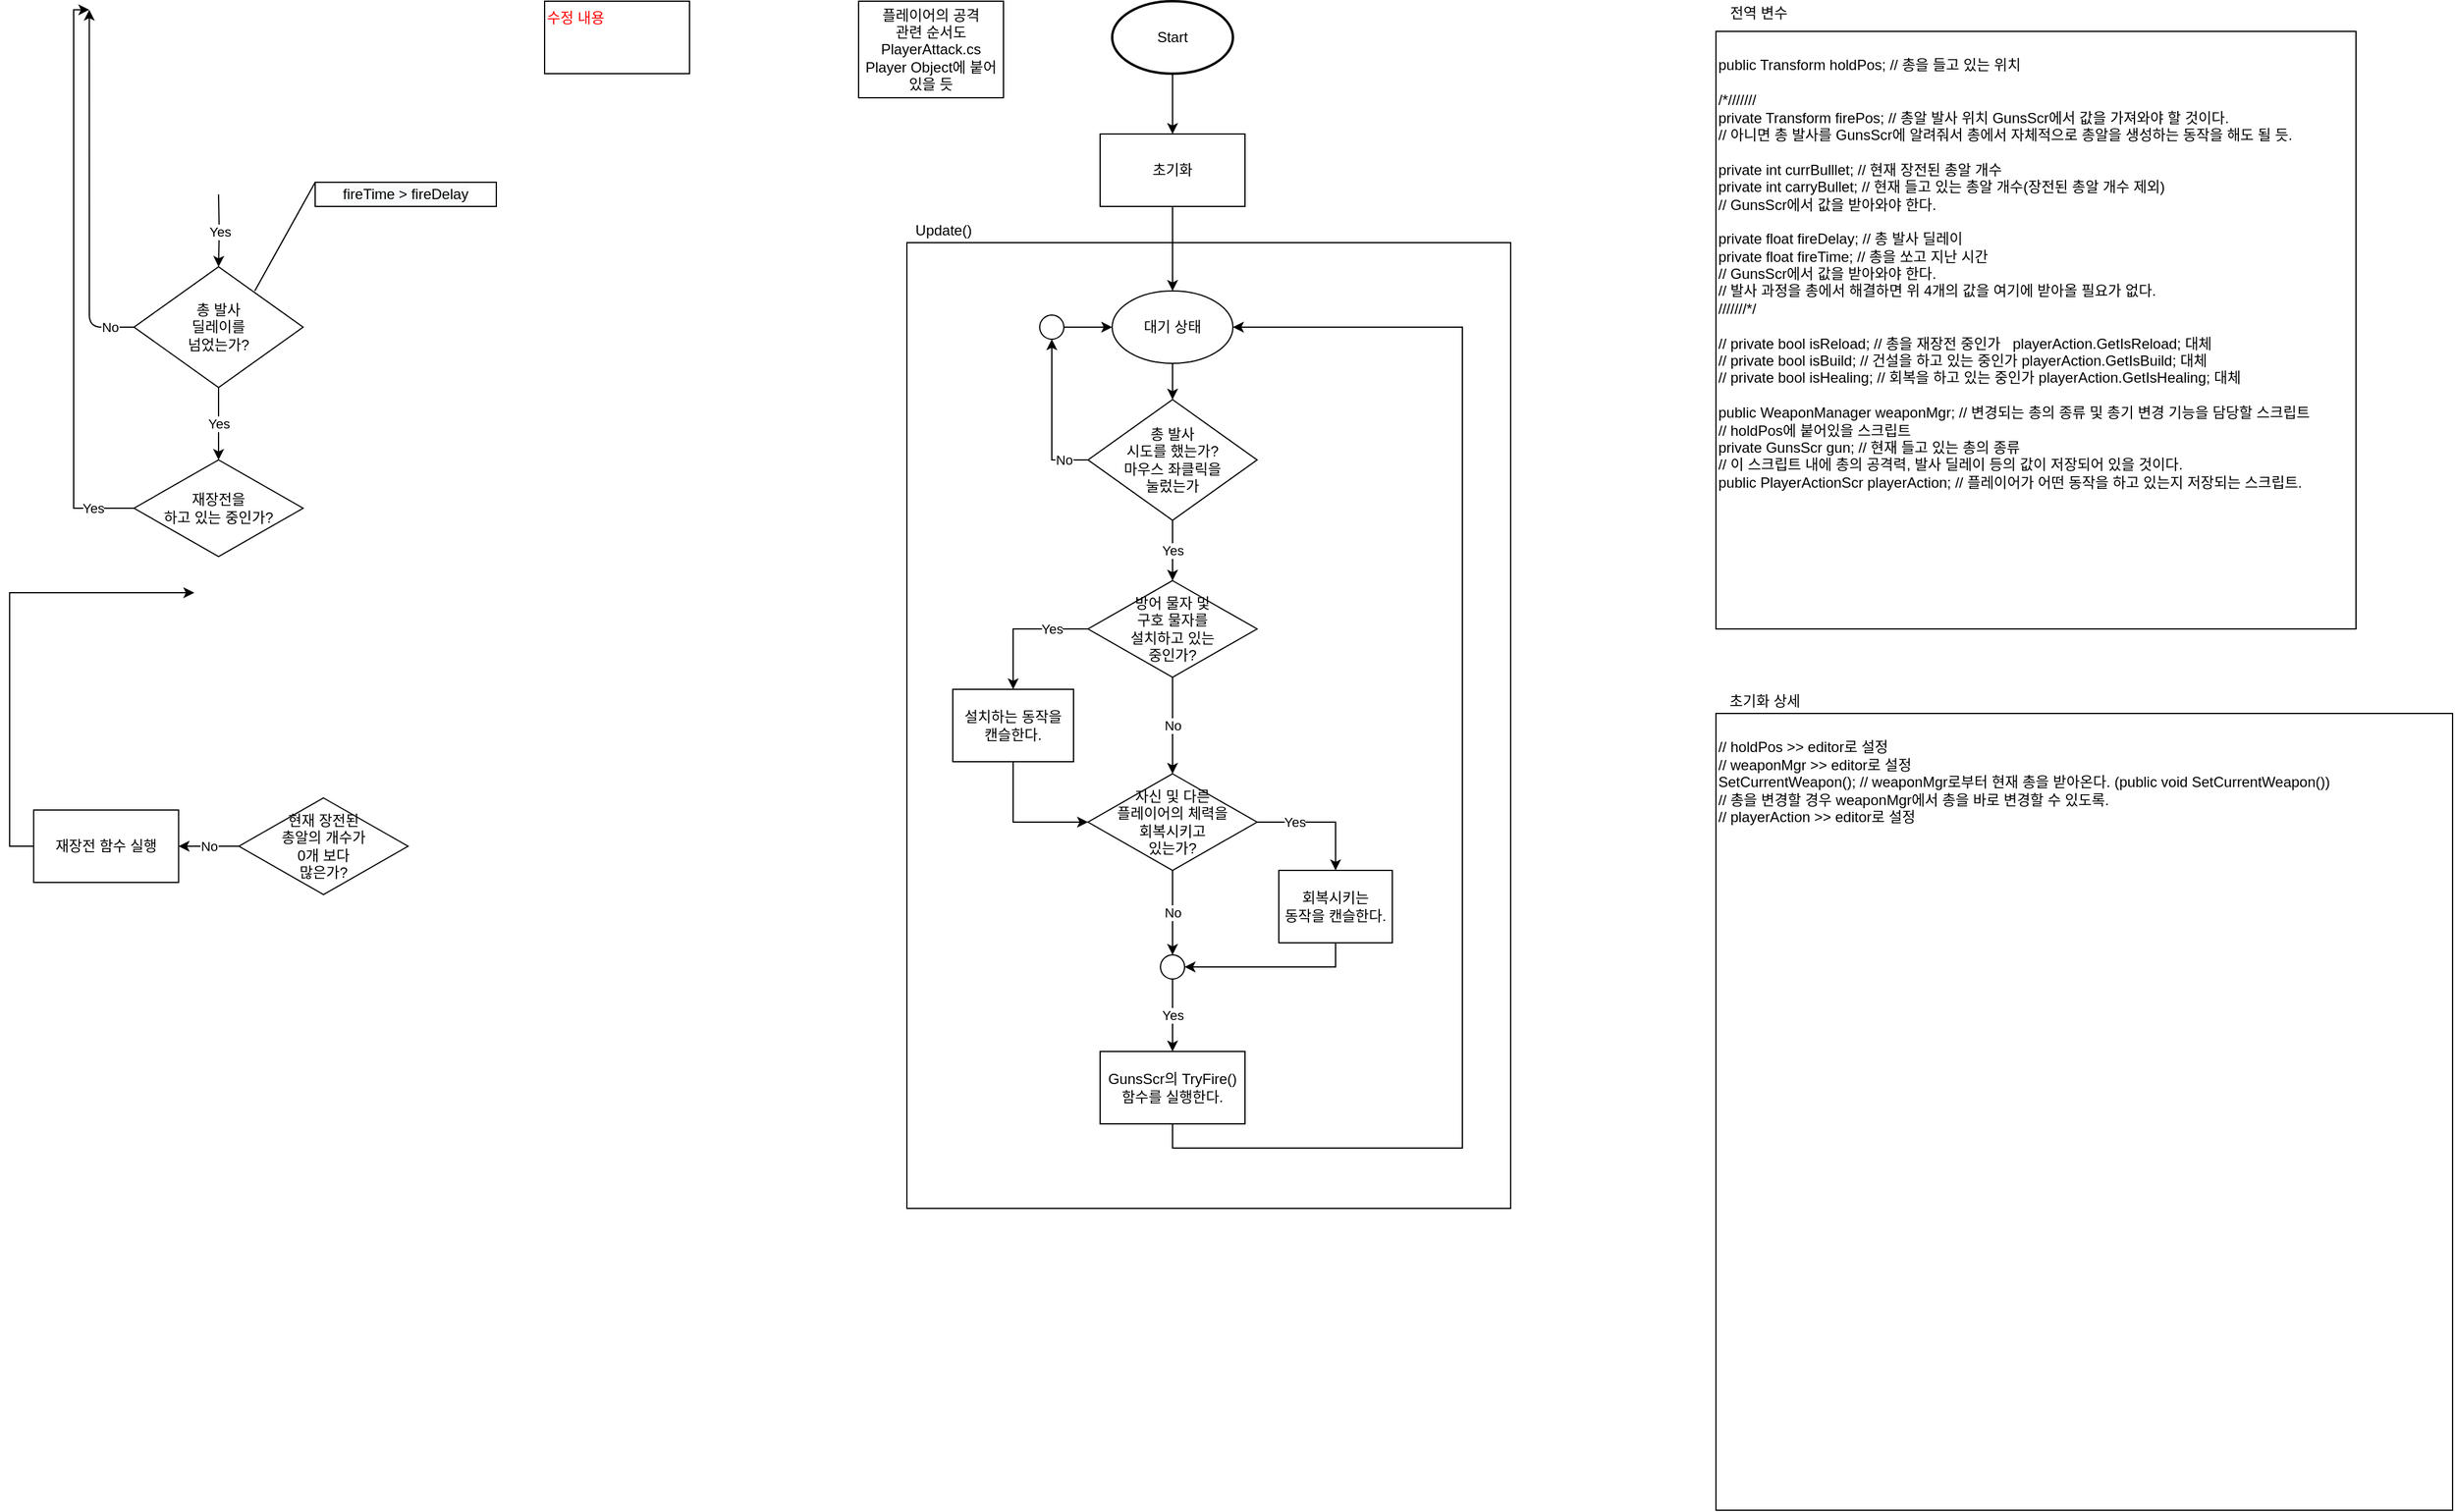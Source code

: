 <mxfile version="13.9.9" type="device"><diagram id="C5RBs43oDa-KdzZeNtuy" name="Page-1"><mxGraphModel dx="1732" dy="672" grid="1" gridSize="10" guides="1" tooltips="1" connect="1" arrows="1" fold="1" page="1" pageScale="1" pageWidth="827" pageHeight="1169" math="0" shadow="0"><root><mxCell id="WIyWlLk6GJQsqaUBKTNV-0"/><mxCell id="WIyWlLk6GJQsqaUBKTNV-1" parent="WIyWlLk6GJQsqaUBKTNV-0"/><mxCell id="JtxSk1qk3s_g8wBky3h9-8" value="" style="whiteSpace=wrap;html=1;" vertex="1" parent="WIyWlLk6GJQsqaUBKTNV-1"><mxGeometry y="260" width="500" height="800" as="geometry"/></mxCell><mxCell id="_030d7ZmI22G2QGDifwf-1" style="edgeStyle=orthogonalEdgeStyle;rounded=0;orthogonalLoop=1;jettySize=auto;html=1;entryX=0.5;entryY=0;entryDx=0;entryDy=0;" parent="WIyWlLk6GJQsqaUBKTNV-1" source="_030d7ZmI22G2QGDifwf-0" target="JtxSk1qk3s_g8wBky3h9-4" edge="1"><mxGeometry relative="1" as="geometry"><mxPoint x="220" y="160" as="targetPoint"/></mxGeometry></mxCell><mxCell id="_030d7ZmI22G2QGDifwf-0" value="Start" style="strokeWidth=2;html=1;shape=mxgraph.flowchart.start_2;whiteSpace=wrap;" parent="WIyWlLk6GJQsqaUBKTNV-1" vertex="1"><mxGeometry x="170" y="60" width="100" height="60" as="geometry"/></mxCell><mxCell id="_030d7ZmI22G2QGDifwf-2" value="플레이어의 공격&lt;br&gt;관련 순서도&lt;br&gt;PlayerAttack.cs&lt;br&gt;Player Object에 붙어 있을 듯" style="whiteSpace=wrap;html=1;" parent="WIyWlLk6GJQsqaUBKTNV-1" vertex="1"><mxGeometry x="-40" y="60" width="120" height="80" as="geometry"/></mxCell><mxCell id="JtxSk1qk3s_g8wBky3h9-11" value="" style="edgeStyle=orthogonalEdgeStyle;rounded=0;orthogonalLoop=1;jettySize=auto;html=1;entryX=0.5;entryY=0;entryDx=0;entryDy=0;" edge="1" parent="WIyWlLk6GJQsqaUBKTNV-1" source="JtxSk1qk3s_g8wBky3h9-4" target="JtxSk1qk3s_g8wBky3h9-12"><mxGeometry relative="1" as="geometry"><mxPoint x="220" y="350" as="targetPoint"/></mxGeometry></mxCell><mxCell id="JtxSk1qk3s_g8wBky3h9-4" value="초기화" style="whiteSpace=wrap;html=1;" vertex="1" parent="WIyWlLk6GJQsqaUBKTNV-1"><mxGeometry x="160" y="170" width="120" height="60" as="geometry"/></mxCell><mxCell id="JtxSk1qk3s_g8wBky3h9-6" value="&lt;br&gt;// holdPos &amp;gt;&amp;gt; editor로 설정&lt;br&gt;// weaponMgr &amp;gt;&amp;gt; editor로 설정&lt;br&gt;SetCurrentWeapon(); // weaponMgr로부터 현재 총을 받아온다. (public void SetCurrentWeapon())&lt;br&gt;// 총을 변경할 경우&amp;nbsp;weaponMgr에서 총을 바로 변경할 수 있도록.&lt;br&gt;// playerAction &amp;gt;&amp;gt; editor로 설정&lt;br&gt;&lt;br&gt;&lt;br&gt;" style="whiteSpace=wrap;html=1;align=left;horizontal=1;verticalAlign=top;" vertex="1" parent="WIyWlLk6GJQsqaUBKTNV-1"><mxGeometry x="670" y="650" width="610" height="660" as="geometry"/></mxCell><mxCell id="JtxSk1qk3s_g8wBky3h9-7" value="초기화 상세" style="text;html=1;align=center;verticalAlign=middle;resizable=0;points=[];autosize=1;" vertex="1" parent="WIyWlLk6GJQsqaUBKTNV-1"><mxGeometry x="670" y="630" width="80" height="20" as="geometry"/></mxCell><mxCell id="JtxSk1qk3s_g8wBky3h9-15" value="No" style="edgeStyle=orthogonalEdgeStyle;rounded=0;orthogonalLoop=1;jettySize=auto;html=1;entryX=0.5;entryY=1;entryDx=0;entryDy=0;exitX=0;exitY=0.5;exitDx=0;exitDy=0;" edge="1" parent="WIyWlLk6GJQsqaUBKTNV-1" source="JtxSk1qk3s_g8wBky3h9-9" target="JtxSk1qk3s_g8wBky3h9-22"><mxGeometry x="-0.692" relative="1" as="geometry"><Array as="points"><mxPoint x="120" y="440"/></Array><mxPoint as="offset"/></mxGeometry></mxCell><mxCell id="JtxSk1qk3s_g8wBky3h9-9" value="총 발사&lt;br&gt;시도를&amp;nbsp;했는가?&lt;br&gt;마우스 좌클릭을&lt;br&gt;눌렀는가" style="whiteSpace=wrap;html=1;rhombus;" vertex="1" parent="WIyWlLk6GJQsqaUBKTNV-1"><mxGeometry x="150" y="390" width="140" height="100" as="geometry"/></mxCell><mxCell id="JtxSk1qk3s_g8wBky3h9-10" value="Update()" style="text;html=1;align=center;verticalAlign=middle;resizable=0;points=[];autosize=1;" vertex="1" parent="WIyWlLk6GJQsqaUBKTNV-1"><mxGeometry y="240" width="60" height="20" as="geometry"/></mxCell><mxCell id="JtxSk1qk3s_g8wBky3h9-13" value="" style="edgeStyle=orthogonalEdgeStyle;rounded=0;orthogonalLoop=1;jettySize=auto;html=1;" edge="1" parent="WIyWlLk6GJQsqaUBKTNV-1" source="JtxSk1qk3s_g8wBky3h9-12" target="JtxSk1qk3s_g8wBky3h9-9"><mxGeometry relative="1" as="geometry"/></mxCell><mxCell id="JtxSk1qk3s_g8wBky3h9-12" value="대기 상태" style="ellipse;whiteSpace=wrap;html=1;" vertex="1" parent="WIyWlLk6GJQsqaUBKTNV-1"><mxGeometry x="170" y="300" width="100" height="60" as="geometry"/></mxCell><mxCell id="JtxSk1qk3s_g8wBky3h9-20" value="Yes" style="edgeStyle=orthogonalEdgeStyle;rounded=0;orthogonalLoop=1;jettySize=auto;html=1;exitX=0.5;exitY=1;exitDx=0;exitDy=0;" edge="1" parent="WIyWlLk6GJQsqaUBKTNV-1" source="JtxSk1qk3s_g8wBky3h9-9" target="JtxSk1qk3s_g8wBky3h9-19"><mxGeometry relative="1" as="geometry"><mxPoint x="220" y="510" as="sourcePoint"/></mxGeometry></mxCell><mxCell id="JtxSk1qk3s_g8wBky3h9-26" value="No" style="edgeStyle=orthogonalEdgeStyle;rounded=0;orthogonalLoop=1;jettySize=auto;html=1;" edge="1" parent="WIyWlLk6GJQsqaUBKTNV-1" source="JtxSk1qk3s_g8wBky3h9-19" target="JtxSk1qk3s_g8wBky3h9-25"><mxGeometry relative="1" as="geometry"/></mxCell><mxCell id="JtxSk1qk3s_g8wBky3h9-30" value="Yes" style="edgeStyle=orthogonalEdgeStyle;rounded=0;orthogonalLoop=1;jettySize=auto;html=1;entryX=0.5;entryY=0;entryDx=0;entryDy=0;" edge="1" parent="WIyWlLk6GJQsqaUBKTNV-1" source="JtxSk1qk3s_g8wBky3h9-19" target="JtxSk1qk3s_g8wBky3h9-29"><mxGeometry x="-0.455" relative="1" as="geometry"><mxPoint as="offset"/></mxGeometry></mxCell><mxCell id="JtxSk1qk3s_g8wBky3h9-19" value="방어 물자 및&lt;br&gt;구호 물자를&lt;br&gt;설치하고 있는&lt;br&gt;중인가?" style="whiteSpace=wrap;html=1;rhombus;" vertex="1" parent="WIyWlLk6GJQsqaUBKTNV-1"><mxGeometry x="150" y="540" width="140" height="80" as="geometry"/></mxCell><mxCell id="JtxSk1qk3s_g8wBky3h9-24" value="" style="edgeStyle=orthogonalEdgeStyle;rounded=0;orthogonalLoop=1;jettySize=auto;html=1;" edge="1" parent="WIyWlLk6GJQsqaUBKTNV-1" source="JtxSk1qk3s_g8wBky3h9-22" target="JtxSk1qk3s_g8wBky3h9-12"><mxGeometry relative="1" as="geometry"/></mxCell><mxCell id="JtxSk1qk3s_g8wBky3h9-22" value="" style="ellipse;whiteSpace=wrap;html=1;aspect=fixed;" vertex="1" parent="WIyWlLk6GJQsqaUBKTNV-1"><mxGeometry x="110" y="320" width="20" height="20" as="geometry"/></mxCell><mxCell id="JtxSk1qk3s_g8wBky3h9-34" value="No" style="edgeStyle=orthogonalEdgeStyle;rounded=0;orthogonalLoop=1;jettySize=auto;html=1;entryX=0.5;entryY=0;entryDx=0;entryDy=0;" edge="1" parent="WIyWlLk6GJQsqaUBKTNV-1" source="JtxSk1qk3s_g8wBky3h9-25" target="JtxSk1qk3s_g8wBky3h9-113"><mxGeometry relative="1" as="geometry"><mxPoint x="220.0" y="850.0" as="targetPoint"/></mxGeometry></mxCell><mxCell id="JtxSk1qk3s_g8wBky3h9-37" value="Yes" style="edgeStyle=orthogonalEdgeStyle;rounded=0;orthogonalLoop=1;jettySize=auto;html=1;entryX=0.5;entryY=0;entryDx=0;entryDy=0;" edge="1" parent="WIyWlLk6GJQsqaUBKTNV-1" source="JtxSk1qk3s_g8wBky3h9-25" target="JtxSk1qk3s_g8wBky3h9-36"><mxGeometry x="-0.417" relative="1" as="geometry"><mxPoint as="offset"/></mxGeometry></mxCell><mxCell id="JtxSk1qk3s_g8wBky3h9-25" value="자신 및 다른&lt;br&gt;플레이어의 체력을&lt;br&gt;회복시키고&lt;br&gt;있는가?" style="whiteSpace=wrap;html=1;rhombus;" vertex="1" parent="WIyWlLk6GJQsqaUBKTNV-1"><mxGeometry x="150" y="700" width="140" height="80" as="geometry"/></mxCell><mxCell id="JtxSk1qk3s_g8wBky3h9-32" style="edgeStyle=orthogonalEdgeStyle;rounded=0;orthogonalLoop=1;jettySize=auto;html=1;entryX=0;entryY=0.5;entryDx=0;entryDy=0;exitX=0.5;exitY=1;exitDx=0;exitDy=0;" edge="1" parent="WIyWlLk6GJQsqaUBKTNV-1" source="JtxSk1qk3s_g8wBky3h9-29" target="JtxSk1qk3s_g8wBky3h9-25"><mxGeometry relative="1" as="geometry"><Array as="points"><mxPoint x="88" y="740"/></Array></mxGeometry></mxCell><mxCell id="JtxSk1qk3s_g8wBky3h9-29" value="설치하는 동작을&lt;br&gt;캔슬한다." style="whiteSpace=wrap;html=1;" vertex="1" parent="WIyWlLk6GJQsqaUBKTNV-1"><mxGeometry x="38" y="630" width="100" height="60" as="geometry"/></mxCell><mxCell id="JtxSk1qk3s_g8wBky3h9-52" value="Yes" style="edgeStyle=orthogonalEdgeStyle;rounded=0;orthogonalLoop=1;jettySize=auto;html=1;exitX=0.5;exitY=1;exitDx=0;exitDy=0;" edge="1" parent="WIyWlLk6GJQsqaUBKTNV-1" source="JtxSk1qk3s_g8wBky3h9-113" target="JtxSk1qk3s_g8wBky3h9-51"><mxGeometry relative="1" as="geometry"><mxPoint x="220.0" y="850.0" as="sourcePoint"/></mxGeometry></mxCell><mxCell id="JtxSk1qk3s_g8wBky3h9-38" style="edgeStyle=orthogonalEdgeStyle;rounded=0;orthogonalLoop=1;jettySize=auto;html=1;entryX=1;entryY=0.5;entryDx=0;entryDy=0;exitX=0.5;exitY=1;exitDx=0;exitDy=0;" edge="1" parent="WIyWlLk6GJQsqaUBKTNV-1" source="JtxSk1qk3s_g8wBky3h9-36" target="JtxSk1qk3s_g8wBky3h9-113"><mxGeometry relative="1" as="geometry"><mxPoint x="355.0" y="760" as="sourcePoint"/><mxPoint x="290.0" y="810.0" as="targetPoint"/><Array as="points"><mxPoint x="355" y="860"/></Array></mxGeometry></mxCell><mxCell id="JtxSk1qk3s_g8wBky3h9-36" value="회복시키는&lt;br&gt;동작을&amp;nbsp;캔슬한다." style="whiteSpace=wrap;html=1;" vertex="1" parent="WIyWlLk6GJQsqaUBKTNV-1"><mxGeometry x="308" y="780" width="94" height="60" as="geometry"/></mxCell><mxCell id="JtxSk1qk3s_g8wBky3h9-64" style="edgeStyle=orthogonalEdgeStyle;rounded=0;orthogonalLoop=1;jettySize=auto;html=1;entryX=1;entryY=0.5;entryDx=0;entryDy=0;" edge="1" parent="WIyWlLk6GJQsqaUBKTNV-1" source="JtxSk1qk3s_g8wBky3h9-51" target="JtxSk1qk3s_g8wBky3h9-12"><mxGeometry relative="1" as="geometry"><Array as="points"><mxPoint x="220" y="1010"/><mxPoint x="460" y="1010"/><mxPoint x="460" y="330"/></Array></mxGeometry></mxCell><mxCell id="JtxSk1qk3s_g8wBky3h9-51" value="GunsScr의 TryFire() 함수를 실행한다." style="whiteSpace=wrap;html=1;" vertex="1" parent="WIyWlLk6GJQsqaUBKTNV-1"><mxGeometry x="160" y="930" width="120" height="60" as="geometry"/></mxCell><mxCell id="JtxSk1qk3s_g8wBky3h9-65" value="&lt;br&gt;public Transform holdPos; // 총을 들고 있는 위치&lt;br&gt;&lt;br&gt;/*///////&lt;br&gt;private Transform firePos; // 총알 발사 위치 GunsScr에서 값을 가져와야 할 것이다.&lt;br&gt;// 아니면 총 발사를 GunsScr에 알려줘서 총에서 자체적으로 총알을 생성하는 동작을 해도 될 듯.&lt;br&gt;&lt;br&gt;private int currBulllet; // 현재 장전된 총알 개수&lt;br&gt;private int carryBullet; // 현재 들고 있는 총알 개수(장전된 총알 개수 제외)&lt;br&gt;// GunsScr에서 값을 받아와야 한다.&lt;br&gt;&lt;br&gt;private float fireDelay; // 총 발사 딜레이&lt;br&gt;private float fireTime; // 총을 쏘고 지난 시간&lt;br&gt;// GunsScr에서 값을 받아와야 한다.&lt;br&gt;// 발사 과정을 총에서 해결하면 위 4개의 값을 여기에 받아올 필요가 없다.&lt;br&gt;///////*/&lt;br&gt;&lt;br&gt;// private bool isReload; // 총을 재장전 중인가&amp;nbsp; &amp;nbsp;playerAction.GetIsReload; 대체&lt;br&gt;// private bool isBuild; // 건설을 하고 있는 중인가 playerAction.GetIsBuild; 대체&lt;br&gt;// private bool isHealing; // 회복을 하고 있는 중인가 playerAction.GetIsHealing; 대체&lt;br&gt;&lt;br&gt;public WeaponManager weaponMgr; // 변경되는 총의 종류 및 총기 변경 기능을 담당할 스크립트&lt;br&gt;// holdPos에 붙어있을 스크립트&lt;br&gt;private GunsScr gun; // 현재 들고 있는 총의 종류&lt;br&gt;// 이 스크립트 내에 총의 공격력, 발사 딜레이 등의 값이 저장되어 있을 것이다.&lt;br&gt;public PlayerActionScr playerAction; // 플레이어가 어떤 동작을 하고 있는지 저장되는 스크립트." style="whiteSpace=wrap;html=1;strokeColor=#000000;align=left;verticalAlign=top;" vertex="1" parent="WIyWlLk6GJQsqaUBKTNV-1"><mxGeometry x="670" y="85" width="530" height="495" as="geometry"/></mxCell><mxCell id="JtxSk1qk3s_g8wBky3h9-66" value="전역 변수" style="text;html=1;align=center;verticalAlign=middle;resizable=0;points=[];autosize=1;" vertex="1" parent="WIyWlLk6GJQsqaUBKTNV-1"><mxGeometry x="670" y="60" width="70" height="20" as="geometry"/></mxCell><mxCell id="JtxSk1qk3s_g8wBky3h9-100" value="Yes" style="edgeStyle=orthogonalEdgeStyle;rounded=0;orthogonalLoop=1;jettySize=auto;html=1;" edge="1" parent="WIyWlLk6GJQsqaUBKTNV-1" target="JtxSk1qk3s_g8wBky3h9-104"><mxGeometry relative="1" as="geometry"><mxPoint x="-570" y="220" as="sourcePoint"/></mxGeometry></mxCell><mxCell id="JtxSk1qk3s_g8wBky3h9-101" value="Yes" style="edgeStyle=orthogonalEdgeStyle;rounded=0;orthogonalLoop=1;jettySize=auto;html=1;entryX=0;entryY=1;entryDx=0;entryDy=0;" edge="1" parent="WIyWlLk6GJQsqaUBKTNV-1" source="JtxSk1qk3s_g8wBky3h9-102"><mxGeometry x="-0.857" relative="1" as="geometry"><mxPoint x="-677.071" y="67.071" as="targetPoint"/><Array as="points"><mxPoint x="-690" y="480"/><mxPoint x="-690" y="67"/></Array><mxPoint as="offset"/></mxGeometry></mxCell><mxCell id="JtxSk1qk3s_g8wBky3h9-102" value="재장전을&lt;br&gt;하고 있는 중인가?" style="whiteSpace=wrap;html=1;rhombus;" vertex="1" parent="WIyWlLk6GJQsqaUBKTNV-1"><mxGeometry x="-640" y="440" width="140" height="80" as="geometry"/></mxCell><mxCell id="JtxSk1qk3s_g8wBky3h9-103" value="Yes" style="edgeStyle=orthogonalEdgeStyle;rounded=0;orthogonalLoop=1;jettySize=auto;html=1;" edge="1" parent="WIyWlLk6GJQsqaUBKTNV-1" source="JtxSk1qk3s_g8wBky3h9-104" target="JtxSk1qk3s_g8wBky3h9-102"><mxGeometry relative="1" as="geometry"/></mxCell><mxCell id="JtxSk1qk3s_g8wBky3h9-104" value="총 발사&lt;br&gt;딜레이를&lt;br&gt;넘었는가?" style="whiteSpace=wrap;html=1;rhombus;" vertex="1" parent="WIyWlLk6GJQsqaUBKTNV-1"><mxGeometry x="-640" y="280" width="140" height="100" as="geometry"/></mxCell><mxCell id="JtxSk1qk3s_g8wBky3h9-105" value="&lt;span style=&quot;color: rgb(0 , 0 , 0) ; font-family: &amp;#34;helvetica&amp;#34; ; font-size: 12px ; font-style: normal ; font-weight: 400 ; letter-spacing: normal ; text-align: center ; text-indent: 0px ; text-transform: none ; word-spacing: 0px ; background-color: rgb(248 , 249 , 250) ; display: inline ; float: none&quot;&gt;fireTime &amp;gt; fireDelay&lt;/span&gt;" style="text;html=1;fillColor=none;align=center;verticalAlign=middle;whiteSpace=wrap;rounded=0;strokeColor=#000000;" vertex="1" parent="WIyWlLk6GJQsqaUBKTNV-1"><mxGeometry x="-490" y="210" width="150" height="20" as="geometry"/></mxCell><mxCell id="JtxSk1qk3s_g8wBky3h9-106" value="" style="endArrow=none;html=1;entryX=0;entryY=0;entryDx=0;entryDy=0;" edge="1" parent="WIyWlLk6GJQsqaUBKTNV-1" target="JtxSk1qk3s_g8wBky3h9-105"><mxGeometry width="50" height="50" relative="1" as="geometry"><mxPoint x="-540" y="300" as="sourcePoint"/><mxPoint x="-490" y="250" as="targetPoint"/></mxGeometry></mxCell><mxCell id="JtxSk1qk3s_g8wBky3h9-107" value="" style="endArrow=classic;html=1;exitX=0;exitY=0.5;exitDx=0;exitDy=0;entryX=0;entryY=1;entryDx=0;entryDy=0;" edge="1" parent="WIyWlLk6GJQsqaUBKTNV-1" source="JtxSk1qk3s_g8wBky3h9-104"><mxGeometry relative="1" as="geometry"><mxPoint x="-560" y="290" as="sourcePoint"/><mxPoint x="-677.071" y="67.071" as="targetPoint"/><Array as="points"><mxPoint x="-677" y="330"/></Array></mxGeometry></mxCell><mxCell id="JtxSk1qk3s_g8wBky3h9-108" value="No" style="edgeLabel;resizable=0;html=1;align=center;verticalAlign=middle;" connectable="0" vertex="1" parent="JtxSk1qk3s_g8wBky3h9-107"><mxGeometry relative="1" as="geometry"><mxPoint x="17.03" y="112.71" as="offset"/></mxGeometry></mxCell><mxCell id="JtxSk1qk3s_g8wBky3h9-109" value="No" style="edgeStyle=orthogonalEdgeStyle;rounded=0;orthogonalLoop=1;jettySize=auto;html=1;" edge="1" parent="WIyWlLk6GJQsqaUBKTNV-1" source="JtxSk1qk3s_g8wBky3h9-110" target="JtxSk1qk3s_g8wBky3h9-112"><mxGeometry relative="1" as="geometry"/></mxCell><mxCell id="JtxSk1qk3s_g8wBky3h9-110" value="현재 장전된&lt;br&gt;총알의 개수가&lt;br&gt;0개 보다&lt;br&gt;많은가?" style="whiteSpace=wrap;html=1;rhombus;" vertex="1" parent="WIyWlLk6GJQsqaUBKTNV-1"><mxGeometry x="-553.12" y="720" width="140" height="80" as="geometry"/></mxCell><mxCell id="JtxSk1qk3s_g8wBky3h9-111" style="edgeStyle=orthogonalEdgeStyle;rounded=0;orthogonalLoop=1;jettySize=auto;html=1;" edge="1" parent="WIyWlLk6GJQsqaUBKTNV-1" source="JtxSk1qk3s_g8wBky3h9-112"><mxGeometry relative="1" as="geometry"><mxPoint x="-590.06" y="550" as="targetPoint"/><Array as="points"><mxPoint x="-743.06" y="760"/><mxPoint x="-743.06" y="550"/><mxPoint x="-590.06" y="550"/></Array></mxGeometry></mxCell><mxCell id="JtxSk1qk3s_g8wBky3h9-112" value="재장전 함수 실행" style="whiteSpace=wrap;html=1;" vertex="1" parent="WIyWlLk6GJQsqaUBKTNV-1"><mxGeometry x="-723.12" y="730" width="120" height="60" as="geometry"/></mxCell><mxCell id="JtxSk1qk3s_g8wBky3h9-113" value="" style="ellipse;whiteSpace=wrap;html=1;aspect=fixed;" vertex="1" parent="WIyWlLk6GJQsqaUBKTNV-1"><mxGeometry x="210" y="850" width="20" height="20" as="geometry"/></mxCell><mxCell id="JtxSk1qk3s_g8wBky3h9-116" value="&lt;font color=&quot;#ff0000&quot;&gt;수정 내용&lt;/font&gt;&lt;br&gt;" style="rounded=0;whiteSpace=wrap;html=1;strokeColor=#000000;align=left;verticalAlign=top;" vertex="1" parent="WIyWlLk6GJQsqaUBKTNV-1"><mxGeometry x="-300" y="60" width="120" height="60" as="geometry"/></mxCell></root></mxGraphModel></diagram></mxfile>
